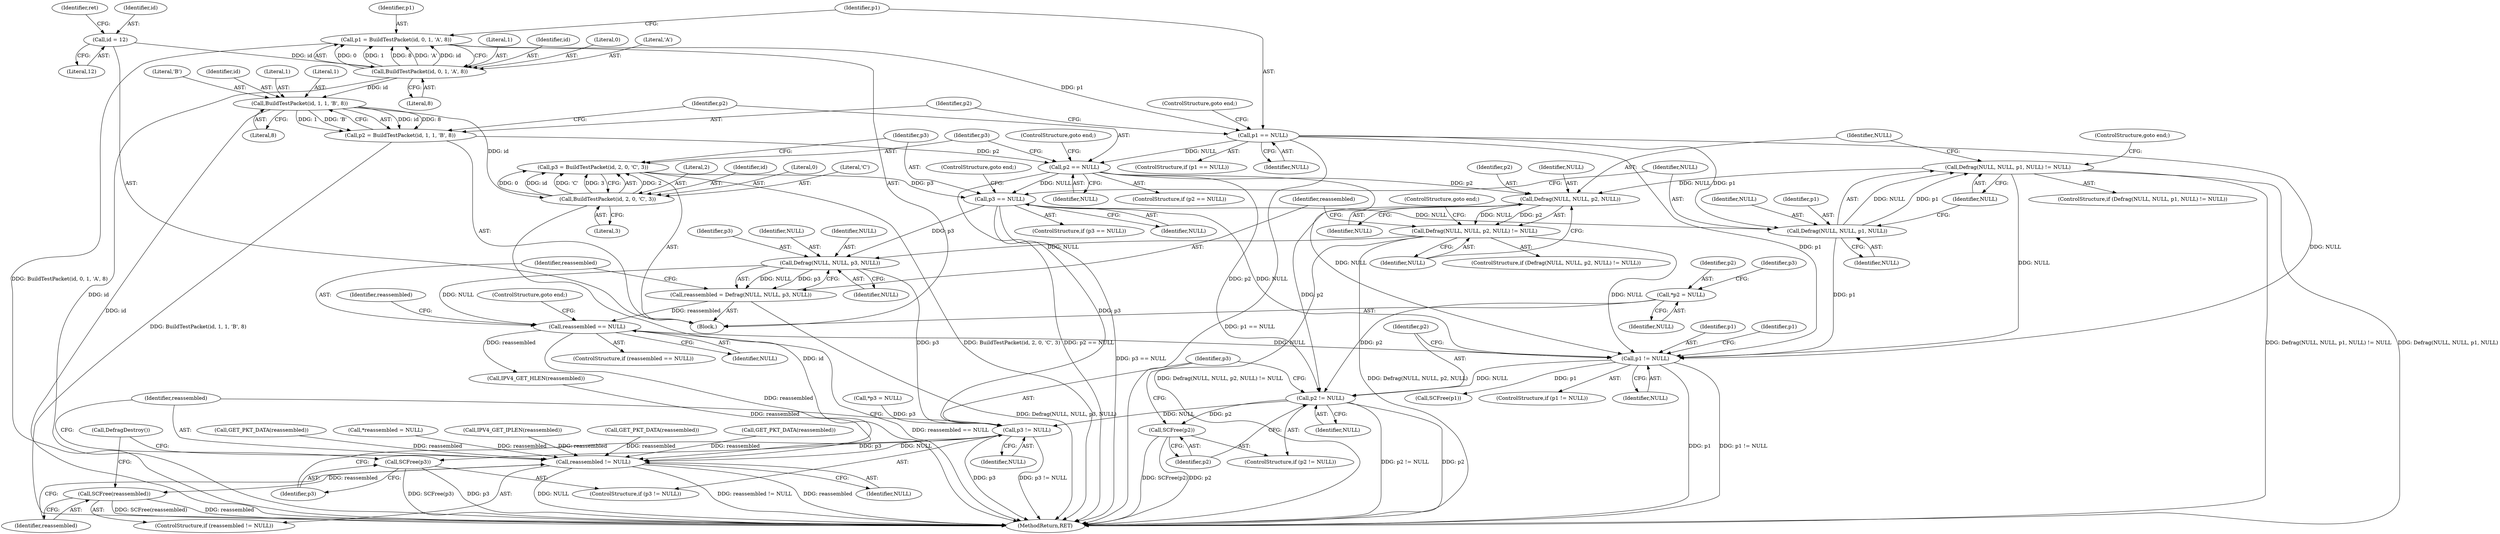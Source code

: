 digraph "1_suricata_4a04f814b15762eb446a5ead4d69d021512df6f8_4@pointer" {
"1000289" [label="(Call,p2 != NULL)"];
"1000182" [label="(Call,Defrag(NULL, NULL, p2, NULL))"];
"1000172" [label="(Call,Defrag(NULL, NULL, p1, NULL) != NULL)"];
"1000173" [label="(Call,Defrag(NULL, NULL, p1, NULL))"];
"1000167" [label="(Call,p3 == NULL)"];
"1000158" [label="(Call,p3 = BuildTestPacket(id, 2, 0, 'C', 3))"];
"1000160" [label="(Call,BuildTestPacket(id, 2, 0, 'C', 3))"];
"1000147" [label="(Call,BuildTestPacket(id, 1, 1, 'B', 8))"];
"1000134" [label="(Call,BuildTestPacket(id, 0, 1, 'A', 8))"];
"1000123" [label="(Call,id = 12)"];
"1000154" [label="(Call,p2 == NULL)"];
"1000145" [label="(Call,p2 = BuildTestPacket(id, 1, 1, 'B', 8))"];
"1000141" [label="(Call,p1 == NULL)"];
"1000132" [label="(Call,p1 = BuildTestPacket(id, 0, 1, 'A', 8))"];
"1000111" [label="(Call,*p2 = NULL)"];
"1000283" [label="(Call,p1 != NULL)"];
"1000181" [label="(Call,Defrag(NULL, NULL, p2, NULL) != NULL)"];
"1000197" [label="(Call,reassembled == NULL)"];
"1000189" [label="(Call,reassembled = Defrag(NULL, NULL, p3, NULL))"];
"1000191" [label="(Call,Defrag(NULL, NULL, p3, NULL))"];
"1000292" [label="(Call,SCFree(p2))"];
"1000295" [label="(Call,p3 != NULL)"];
"1000298" [label="(Call,SCFree(p3))"];
"1000301" [label="(Call,reassembled != NULL)"];
"1000304" [label="(Call,SCFree(reassembled))"];
"1000195" [label="(Identifier,NULL)"];
"1000204" [label="(Call,IPV4_GET_HLEN(reassembled))"];
"1000172" [label="(Call,Defrag(NULL, NULL, p1, NULL) != NULL)"];
"1000178" [label="(Identifier,NULL)"];
"1000113" [label="(Identifier,NULL)"];
"1000132" [label="(Call,p1 = BuildTestPacket(id, 0, 1, 'A', 8))"];
"1000105" [label="(Block,)"];
"1000180" [label="(ControlStructure,if (Defrag(NULL, NULL, p2, NULL) != NULL))"];
"1000162" [label="(Literal,2)"];
"1000196" [label="(ControlStructure,if (reassembled == NULL))"];
"1000116" [label="(Identifier,p3)"];
"1000175" [label="(Identifier,NULL)"];
"1000194" [label="(Identifier,p3)"];
"1000198" [label="(Identifier,reassembled)"];
"1000176" [label="(Identifier,p1)"];
"1000137" [label="(Literal,1)"];
"1000150" [label="(Literal,1)"];
"1000188" [label="(ControlStructure,goto end;)"];
"1000181" [label="(Call,Defrag(NULL, NULL, p2, NULL) != NULL)"];
"1000285" [label="(Identifier,NULL)"];
"1000154" [label="(Call,p2 == NULL)"];
"1000182" [label="(Call,Defrag(NULL, NULL, p2, NULL))"];
"1000152" [label="(Literal,8)"];
"1000165" [label="(Literal,3)"];
"1000309" [label="(MethodReturn,RET)"];
"1000289" [label="(Call,p2 != NULL)"];
"1000193" [label="(Identifier,NULL)"];
"1000151" [label="(Literal,'B')"];
"1000147" [label="(Call,BuildTestPacket(id, 1, 1, 'B', 8))"];
"1000148" [label="(Identifier,id)"];
"1000145" [label="(Call,p2 = BuildTestPacket(id, 1, 1, 'B', 8))"];
"1000177" [label="(Identifier,NULL)"];
"1000146" [label="(Identifier,p2)"];
"1000168" [label="(Identifier,p3)"];
"1000115" [label="(Call,*p3 = NULL)"];
"1000161" [label="(Identifier,id)"];
"1000304" [label="(Call,SCFree(reassembled))"];
"1000286" [label="(Call,SCFree(p1))"];
"1000156" [label="(Identifier,NULL)"];
"1000111" [label="(Call,*p2 = NULL)"];
"1000133" [label="(Identifier,p1)"];
"1000273" [label="(Call,GET_PKT_DATA(reassembled))"];
"1000149" [label="(Literal,1)"];
"1000139" [label="(Literal,8)"];
"1000163" [label="(Literal,0)"];
"1000155" [label="(Identifier,p2)"];
"1000297" [label="(Identifier,NULL)"];
"1000191" [label="(Call,Defrag(NULL, NULL, p3, NULL))"];
"1000125" [label="(Literal,12)"];
"1000295" [label="(Call,p3 != NULL)"];
"1000192" [label="(Identifier,NULL)"];
"1000153" [label="(ControlStructure,if (p2 == NULL))"];
"1000187" [label="(Identifier,NULL)"];
"1000124" [label="(Identifier,id)"];
"1000294" [label="(ControlStructure,if (p3 != NULL))"];
"1000282" [label="(ControlStructure,if (p1 != NULL))"];
"1000158" [label="(Call,p3 = BuildTestPacket(id, 2, 0, 'C', 3))"];
"1000305" [label="(Identifier,reassembled)"];
"1000292" [label="(Call,SCFree(p2))"];
"1000112" [label="(Identifier,p2)"];
"1000164" [label="(Literal,'C')"];
"1000140" [label="(ControlStructure,if (p1 == NULL))"];
"1000171" [label="(ControlStructure,if (Defrag(NULL, NULL, p1, NULL) != NULL))"];
"1000129" [label="(Identifier,ret)"];
"1000135" [label="(Identifier,id)"];
"1000136" [label="(Literal,0)"];
"1000197" [label="(Call,reassembled == NULL)"];
"1000144" [label="(ControlStructure,goto end;)"];
"1000119" [label="(Call,*reassembled = NULL)"];
"1000184" [label="(Identifier,NULL)"];
"1000166" [label="(ControlStructure,if (p3 == NULL))"];
"1000143" [label="(Identifier,NULL)"];
"1000300" [label="(ControlStructure,if (reassembled != NULL))"];
"1000186" [label="(Identifier,NULL)"];
"1000293" [label="(Identifier,p2)"];
"1000170" [label="(ControlStructure,goto end;)"];
"1000190" [label="(Identifier,reassembled)"];
"1000283" [label="(Call,p1 != NULL)"];
"1000306" [label="(Call,DefragDestroy())"];
"1000160" [label="(Call,BuildTestPacket(id, 2, 0, 'C', 3))"];
"1000138" [label="(Literal,'A')"];
"1000301" [label="(Call,reassembled != NULL)"];
"1000185" [label="(Identifier,p2)"];
"1000157" [label="(ControlStructure,goto end;)"];
"1000211" [label="(Call,IPV4_GET_IPLEN(reassembled))"];
"1000179" [label="(ControlStructure,goto end;)"];
"1000183" [label="(Identifier,NULL)"];
"1000296" [label="(Identifier,p3)"];
"1000290" [label="(Identifier,p2)"];
"1000231" [label="(Call,GET_PKT_DATA(reassembled))"];
"1000201" [label="(ControlStructure,goto end;)"];
"1000291" [label="(Identifier,NULL)"];
"1000299" [label="(Identifier,p3)"];
"1000298" [label="(Call,SCFree(p3))"];
"1000303" [label="(Identifier,NULL)"];
"1000169" [label="(Identifier,NULL)"];
"1000199" [label="(Identifier,NULL)"];
"1000205" [label="(Identifier,reassembled)"];
"1000284" [label="(Identifier,p1)"];
"1000174" [label="(Identifier,NULL)"];
"1000159" [label="(Identifier,p3)"];
"1000142" [label="(Identifier,p1)"];
"1000252" [label="(Call,GET_PKT_DATA(reassembled))"];
"1000123" [label="(Call,id = 12)"];
"1000141" [label="(Call,p1 == NULL)"];
"1000302" [label="(Identifier,reassembled)"];
"1000189" [label="(Call,reassembled = Defrag(NULL, NULL, p3, NULL))"];
"1000173" [label="(Call,Defrag(NULL, NULL, p1, NULL))"];
"1000287" [label="(Identifier,p1)"];
"1000167" [label="(Call,p3 == NULL)"];
"1000288" [label="(ControlStructure,if (p2 != NULL))"];
"1000134" [label="(Call,BuildTestPacket(id, 0, 1, 'A', 8))"];
"1000289" -> "1000288"  [label="AST: "];
"1000289" -> "1000291"  [label="CFG: "];
"1000290" -> "1000289"  [label="AST: "];
"1000291" -> "1000289"  [label="AST: "];
"1000293" -> "1000289"  [label="CFG: "];
"1000296" -> "1000289"  [label="CFG: "];
"1000289" -> "1000309"  [label="DDG: p2"];
"1000289" -> "1000309"  [label="DDG: p2 != NULL"];
"1000182" -> "1000289"  [label="DDG: p2"];
"1000154" -> "1000289"  [label="DDG: p2"];
"1000111" -> "1000289"  [label="DDG: p2"];
"1000283" -> "1000289"  [label="DDG: NULL"];
"1000289" -> "1000292"  [label="DDG: p2"];
"1000289" -> "1000295"  [label="DDG: NULL"];
"1000182" -> "1000181"  [label="AST: "];
"1000182" -> "1000186"  [label="CFG: "];
"1000183" -> "1000182"  [label="AST: "];
"1000184" -> "1000182"  [label="AST: "];
"1000185" -> "1000182"  [label="AST: "];
"1000186" -> "1000182"  [label="AST: "];
"1000187" -> "1000182"  [label="CFG: "];
"1000182" -> "1000181"  [label="DDG: NULL"];
"1000182" -> "1000181"  [label="DDG: p2"];
"1000172" -> "1000182"  [label="DDG: NULL"];
"1000154" -> "1000182"  [label="DDG: p2"];
"1000172" -> "1000171"  [label="AST: "];
"1000172" -> "1000178"  [label="CFG: "];
"1000173" -> "1000172"  [label="AST: "];
"1000178" -> "1000172"  [label="AST: "];
"1000179" -> "1000172"  [label="CFG: "];
"1000183" -> "1000172"  [label="CFG: "];
"1000172" -> "1000309"  [label="DDG: Defrag(NULL, NULL, p1, NULL) != NULL"];
"1000172" -> "1000309"  [label="DDG: Defrag(NULL, NULL, p1, NULL)"];
"1000173" -> "1000172"  [label="DDG: NULL"];
"1000173" -> "1000172"  [label="DDG: p1"];
"1000172" -> "1000283"  [label="DDG: NULL"];
"1000173" -> "1000177"  [label="CFG: "];
"1000174" -> "1000173"  [label="AST: "];
"1000175" -> "1000173"  [label="AST: "];
"1000176" -> "1000173"  [label="AST: "];
"1000177" -> "1000173"  [label="AST: "];
"1000178" -> "1000173"  [label="CFG: "];
"1000167" -> "1000173"  [label="DDG: NULL"];
"1000141" -> "1000173"  [label="DDG: p1"];
"1000173" -> "1000283"  [label="DDG: p1"];
"1000167" -> "1000166"  [label="AST: "];
"1000167" -> "1000169"  [label="CFG: "];
"1000168" -> "1000167"  [label="AST: "];
"1000169" -> "1000167"  [label="AST: "];
"1000170" -> "1000167"  [label="CFG: "];
"1000174" -> "1000167"  [label="CFG: "];
"1000167" -> "1000309"  [label="DDG: p3 == NULL"];
"1000158" -> "1000167"  [label="DDG: p3"];
"1000154" -> "1000167"  [label="DDG: NULL"];
"1000167" -> "1000191"  [label="DDG: p3"];
"1000167" -> "1000283"  [label="DDG: NULL"];
"1000167" -> "1000295"  [label="DDG: p3"];
"1000158" -> "1000105"  [label="AST: "];
"1000158" -> "1000160"  [label="CFG: "];
"1000159" -> "1000158"  [label="AST: "];
"1000160" -> "1000158"  [label="AST: "];
"1000168" -> "1000158"  [label="CFG: "];
"1000158" -> "1000309"  [label="DDG: BuildTestPacket(id, 2, 0, 'C', 3)"];
"1000160" -> "1000158"  [label="DDG: 2"];
"1000160" -> "1000158"  [label="DDG: 0"];
"1000160" -> "1000158"  [label="DDG: id"];
"1000160" -> "1000158"  [label="DDG: 'C'"];
"1000160" -> "1000158"  [label="DDG: 3"];
"1000160" -> "1000165"  [label="CFG: "];
"1000161" -> "1000160"  [label="AST: "];
"1000162" -> "1000160"  [label="AST: "];
"1000163" -> "1000160"  [label="AST: "];
"1000164" -> "1000160"  [label="AST: "];
"1000165" -> "1000160"  [label="AST: "];
"1000160" -> "1000309"  [label="DDG: id"];
"1000147" -> "1000160"  [label="DDG: id"];
"1000147" -> "1000145"  [label="AST: "];
"1000147" -> "1000152"  [label="CFG: "];
"1000148" -> "1000147"  [label="AST: "];
"1000149" -> "1000147"  [label="AST: "];
"1000150" -> "1000147"  [label="AST: "];
"1000151" -> "1000147"  [label="AST: "];
"1000152" -> "1000147"  [label="AST: "];
"1000145" -> "1000147"  [label="CFG: "];
"1000147" -> "1000309"  [label="DDG: id"];
"1000147" -> "1000145"  [label="DDG: id"];
"1000147" -> "1000145"  [label="DDG: 8"];
"1000147" -> "1000145"  [label="DDG: 1"];
"1000147" -> "1000145"  [label="DDG: 'B'"];
"1000134" -> "1000147"  [label="DDG: id"];
"1000134" -> "1000132"  [label="AST: "];
"1000134" -> "1000139"  [label="CFG: "];
"1000135" -> "1000134"  [label="AST: "];
"1000136" -> "1000134"  [label="AST: "];
"1000137" -> "1000134"  [label="AST: "];
"1000138" -> "1000134"  [label="AST: "];
"1000139" -> "1000134"  [label="AST: "];
"1000132" -> "1000134"  [label="CFG: "];
"1000134" -> "1000309"  [label="DDG: id"];
"1000134" -> "1000132"  [label="DDG: 0"];
"1000134" -> "1000132"  [label="DDG: 1"];
"1000134" -> "1000132"  [label="DDG: 8"];
"1000134" -> "1000132"  [label="DDG: 'A'"];
"1000134" -> "1000132"  [label="DDG: id"];
"1000123" -> "1000134"  [label="DDG: id"];
"1000123" -> "1000105"  [label="AST: "];
"1000123" -> "1000125"  [label="CFG: "];
"1000124" -> "1000123"  [label="AST: "];
"1000125" -> "1000123"  [label="AST: "];
"1000129" -> "1000123"  [label="CFG: "];
"1000154" -> "1000153"  [label="AST: "];
"1000154" -> "1000156"  [label="CFG: "];
"1000155" -> "1000154"  [label="AST: "];
"1000156" -> "1000154"  [label="AST: "];
"1000157" -> "1000154"  [label="CFG: "];
"1000159" -> "1000154"  [label="CFG: "];
"1000154" -> "1000309"  [label="DDG: p2 == NULL"];
"1000145" -> "1000154"  [label="DDG: p2"];
"1000141" -> "1000154"  [label="DDG: NULL"];
"1000154" -> "1000283"  [label="DDG: NULL"];
"1000145" -> "1000105"  [label="AST: "];
"1000146" -> "1000145"  [label="AST: "];
"1000155" -> "1000145"  [label="CFG: "];
"1000145" -> "1000309"  [label="DDG: BuildTestPacket(id, 1, 1, 'B', 8)"];
"1000141" -> "1000140"  [label="AST: "];
"1000141" -> "1000143"  [label="CFG: "];
"1000142" -> "1000141"  [label="AST: "];
"1000143" -> "1000141"  [label="AST: "];
"1000144" -> "1000141"  [label="CFG: "];
"1000146" -> "1000141"  [label="CFG: "];
"1000141" -> "1000309"  [label="DDG: p1 == NULL"];
"1000132" -> "1000141"  [label="DDG: p1"];
"1000141" -> "1000283"  [label="DDG: p1"];
"1000141" -> "1000283"  [label="DDG: NULL"];
"1000132" -> "1000105"  [label="AST: "];
"1000133" -> "1000132"  [label="AST: "];
"1000142" -> "1000132"  [label="CFG: "];
"1000132" -> "1000309"  [label="DDG: BuildTestPacket(id, 0, 1, 'A', 8)"];
"1000111" -> "1000105"  [label="AST: "];
"1000111" -> "1000113"  [label="CFG: "];
"1000112" -> "1000111"  [label="AST: "];
"1000113" -> "1000111"  [label="AST: "];
"1000116" -> "1000111"  [label="CFG: "];
"1000283" -> "1000282"  [label="AST: "];
"1000283" -> "1000285"  [label="CFG: "];
"1000284" -> "1000283"  [label="AST: "];
"1000285" -> "1000283"  [label="AST: "];
"1000287" -> "1000283"  [label="CFG: "];
"1000290" -> "1000283"  [label="CFG: "];
"1000283" -> "1000309"  [label="DDG: p1"];
"1000283" -> "1000309"  [label="DDG: p1 != NULL"];
"1000181" -> "1000283"  [label="DDG: NULL"];
"1000197" -> "1000283"  [label="DDG: NULL"];
"1000283" -> "1000286"  [label="DDG: p1"];
"1000181" -> "1000180"  [label="AST: "];
"1000181" -> "1000187"  [label="CFG: "];
"1000187" -> "1000181"  [label="AST: "];
"1000188" -> "1000181"  [label="CFG: "];
"1000190" -> "1000181"  [label="CFG: "];
"1000181" -> "1000309"  [label="DDG: Defrag(NULL, NULL, p2, NULL)"];
"1000181" -> "1000309"  [label="DDG: Defrag(NULL, NULL, p2, NULL) != NULL"];
"1000181" -> "1000191"  [label="DDG: NULL"];
"1000197" -> "1000196"  [label="AST: "];
"1000197" -> "1000199"  [label="CFG: "];
"1000198" -> "1000197"  [label="AST: "];
"1000199" -> "1000197"  [label="AST: "];
"1000201" -> "1000197"  [label="CFG: "];
"1000205" -> "1000197"  [label="CFG: "];
"1000197" -> "1000309"  [label="DDG: reassembled == NULL"];
"1000189" -> "1000197"  [label="DDG: reassembled"];
"1000191" -> "1000197"  [label="DDG: NULL"];
"1000197" -> "1000204"  [label="DDG: reassembled"];
"1000197" -> "1000301"  [label="DDG: reassembled"];
"1000189" -> "1000105"  [label="AST: "];
"1000189" -> "1000191"  [label="CFG: "];
"1000190" -> "1000189"  [label="AST: "];
"1000191" -> "1000189"  [label="AST: "];
"1000198" -> "1000189"  [label="CFG: "];
"1000189" -> "1000309"  [label="DDG: Defrag(NULL, NULL, p3, NULL)"];
"1000191" -> "1000189"  [label="DDG: NULL"];
"1000191" -> "1000189"  [label="DDG: p3"];
"1000191" -> "1000195"  [label="CFG: "];
"1000192" -> "1000191"  [label="AST: "];
"1000193" -> "1000191"  [label="AST: "];
"1000194" -> "1000191"  [label="AST: "];
"1000195" -> "1000191"  [label="AST: "];
"1000191" -> "1000295"  [label="DDG: p3"];
"1000292" -> "1000288"  [label="AST: "];
"1000292" -> "1000293"  [label="CFG: "];
"1000293" -> "1000292"  [label="AST: "];
"1000296" -> "1000292"  [label="CFG: "];
"1000292" -> "1000309"  [label="DDG: SCFree(p2)"];
"1000292" -> "1000309"  [label="DDG: p2"];
"1000295" -> "1000294"  [label="AST: "];
"1000295" -> "1000297"  [label="CFG: "];
"1000296" -> "1000295"  [label="AST: "];
"1000297" -> "1000295"  [label="AST: "];
"1000299" -> "1000295"  [label="CFG: "];
"1000302" -> "1000295"  [label="CFG: "];
"1000295" -> "1000309"  [label="DDG: p3"];
"1000295" -> "1000309"  [label="DDG: p3 != NULL"];
"1000115" -> "1000295"  [label="DDG: p3"];
"1000295" -> "1000298"  [label="DDG: p3"];
"1000295" -> "1000301"  [label="DDG: NULL"];
"1000298" -> "1000294"  [label="AST: "];
"1000298" -> "1000299"  [label="CFG: "];
"1000299" -> "1000298"  [label="AST: "];
"1000302" -> "1000298"  [label="CFG: "];
"1000298" -> "1000309"  [label="DDG: p3"];
"1000298" -> "1000309"  [label="DDG: SCFree(p3)"];
"1000301" -> "1000300"  [label="AST: "];
"1000301" -> "1000303"  [label="CFG: "];
"1000302" -> "1000301"  [label="AST: "];
"1000303" -> "1000301"  [label="AST: "];
"1000305" -> "1000301"  [label="CFG: "];
"1000306" -> "1000301"  [label="CFG: "];
"1000301" -> "1000309"  [label="DDG: NULL"];
"1000301" -> "1000309"  [label="DDG: reassembled != NULL"];
"1000301" -> "1000309"  [label="DDG: reassembled"];
"1000252" -> "1000301"  [label="DDG: reassembled"];
"1000273" -> "1000301"  [label="DDG: reassembled"];
"1000211" -> "1000301"  [label="DDG: reassembled"];
"1000231" -> "1000301"  [label="DDG: reassembled"];
"1000119" -> "1000301"  [label="DDG: reassembled"];
"1000204" -> "1000301"  [label="DDG: reassembled"];
"1000301" -> "1000304"  [label="DDG: reassembled"];
"1000304" -> "1000300"  [label="AST: "];
"1000304" -> "1000305"  [label="CFG: "];
"1000305" -> "1000304"  [label="AST: "];
"1000306" -> "1000304"  [label="CFG: "];
"1000304" -> "1000309"  [label="DDG: SCFree(reassembled)"];
"1000304" -> "1000309"  [label="DDG: reassembled"];
}
